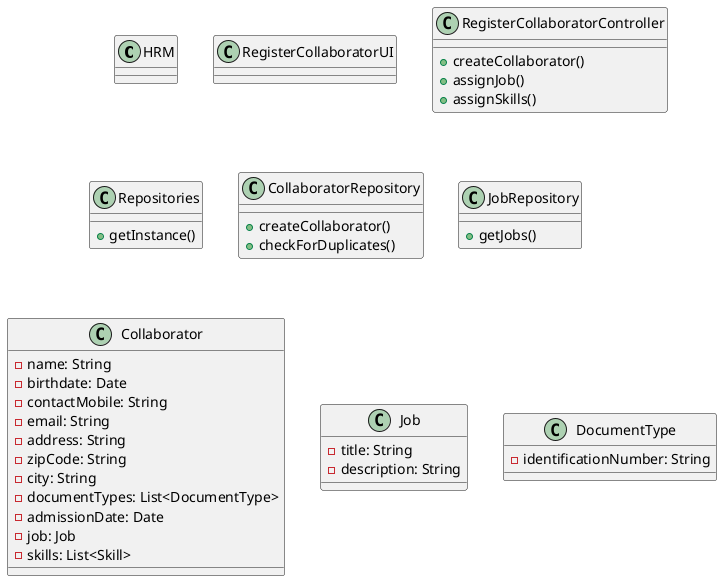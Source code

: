 @startuml
skinparam packageStyle rectangle
skinparam shadowing false
skinparam linetype polyline

class HRM {
}

class RegisterCollaboratorUI {
}

class RegisterCollaboratorController {
    + createCollaborator()
    + assignJob()
    + assignSkills()
}

class Repositories {
    + getInstance()
}

class CollaboratorRepository {
    + createCollaborator()
    + checkForDuplicates()
}

class JobRepository {
    + getJobs()
}

class Collaborator {
    - name: String
    - birthdate: Date
    - contactMobile: String
    - email: String
    - address: String
    - zipCode: String
    - city: String
    - documentTypes: List<DocumentType>
    - admissionDate: Date
    - job: Job
    - skills: List<Skill>
}

class Job {
    - title: String
    - description: String
}

class DocumentType {
    - identificationNumber: String
}

@enduml